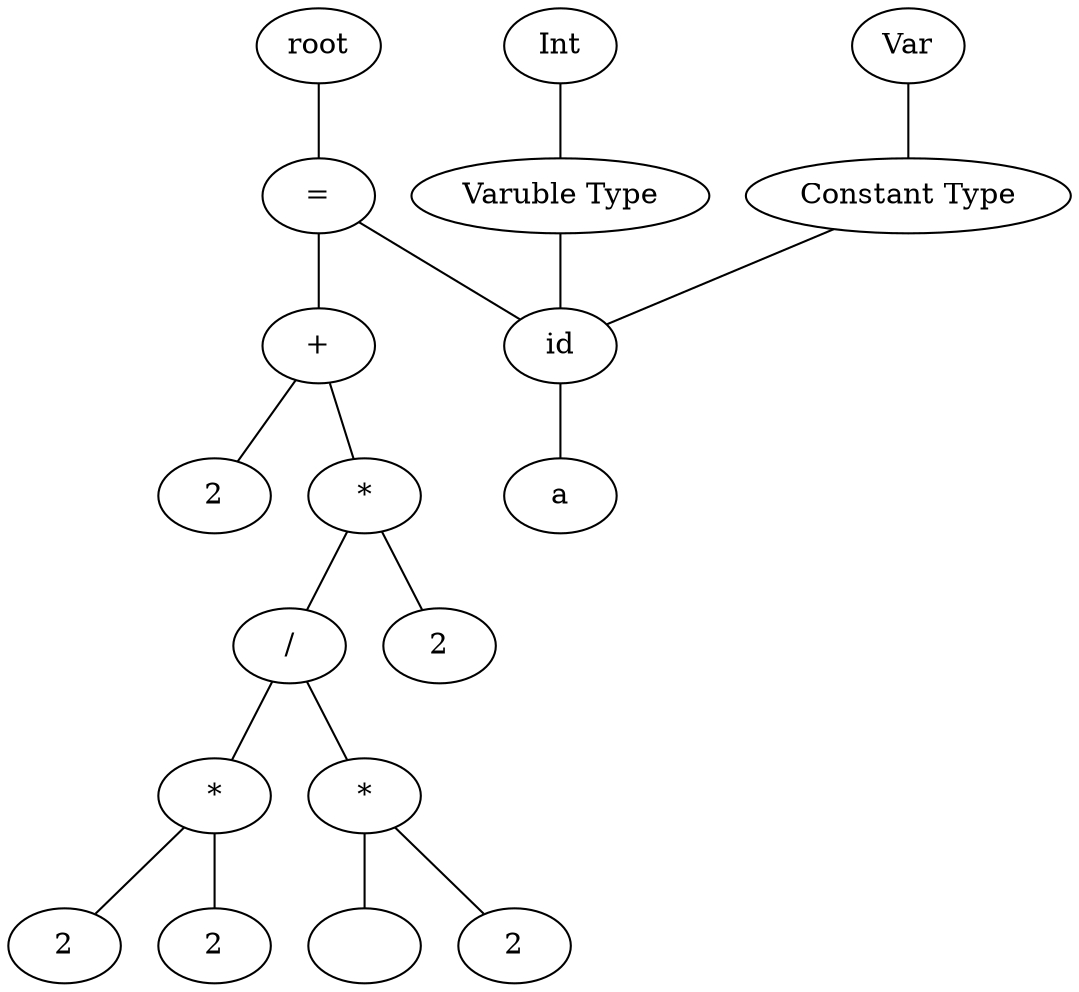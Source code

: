 graph graphname {
root;
assign0[label = "="];
root--assign0;
expr0[label = "id"];
assign0--expr0;
type0[label = "Varuble Type"];
type0--expr0;
type1[label = "Int"];
type1--type0;
consttype0[label = "Constant Type"];
consttype0--expr0;
consttype1[label = "Var"];
consttype1--consttype0;
expr1[label = "a"];
expr0--expr1;
expr2[label = "+"];
assign0--expr2;
expr3[label = "2"];
expr2--expr3;
expr4[label = "*"];
expr2--expr4;
expr5[label = "/"];
expr4--expr5;
expr6[label = "*"];
expr5--expr6;
expr7[label = "2"];
expr6--expr7;
expr8[label = "2"];
expr6--expr8;
expr9[label = "*"];
expr5--expr9;
expr10[label = ""];
expr9--expr10;
expr11[label = "2"];
expr9--expr11;
expr12[label = "2"];
expr4--expr12;
}
